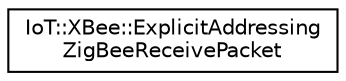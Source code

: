 digraph "Graphical Class Hierarchy"
{
 // LATEX_PDF_SIZE
  edge [fontname="Helvetica",fontsize="10",labelfontname="Helvetica",labelfontsize="10"];
  node [fontname="Helvetica",fontsize="10",shape=record];
  rankdir="LR";
  Node0 [label="IoT::XBee::ExplicitAddressing\lZigBeeReceivePacket",height=0.2,width=0.4,color="black", fillcolor="white", style="filled",URL="$structIoT_1_1XBee_1_1ExplicitAddressingZigBeeReceivePacket.html",tooltip=" "];
}

